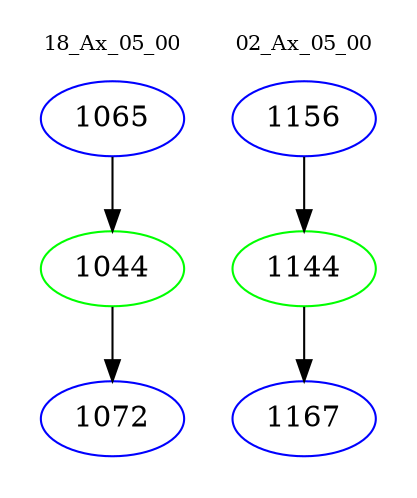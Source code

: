 digraph{
subgraph cluster_0 {
color = white
label = "18_Ax_05_00";
fontsize=10;
T0_1065 [label="1065", color="blue"]
T0_1065 -> T0_1044 [color="black"]
T0_1044 [label="1044", color="green"]
T0_1044 -> T0_1072 [color="black"]
T0_1072 [label="1072", color="blue"]
}
subgraph cluster_1 {
color = white
label = "02_Ax_05_00";
fontsize=10;
T1_1156 [label="1156", color="blue"]
T1_1156 -> T1_1144 [color="black"]
T1_1144 [label="1144", color="green"]
T1_1144 -> T1_1167 [color="black"]
T1_1167 [label="1167", color="blue"]
}
}

